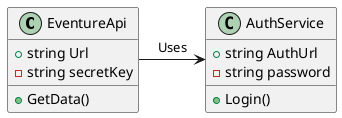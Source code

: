 ﻿@startuml
class EventureApi {
    +string Url
    +GetData()
    -string secretKey
}

class AuthService {
    +string AuthUrl
    +Login()
    -string password
}

EventureApi -> AuthService : Uses
@enduml